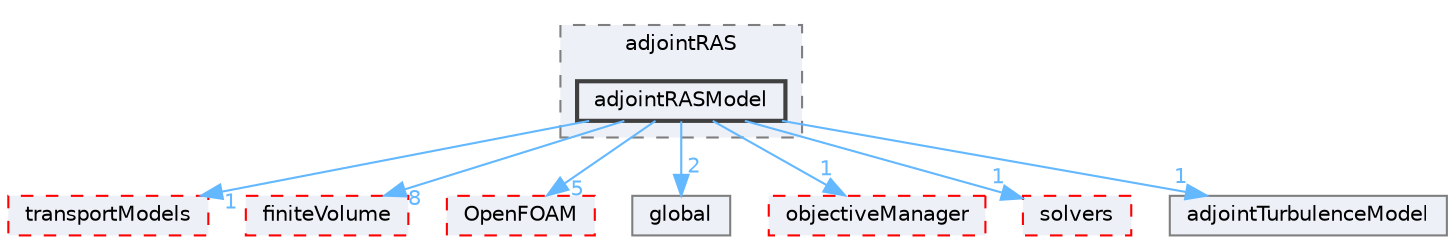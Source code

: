 digraph "src/optimisation/adjointOptimisation/adjoint/turbulenceModels/incompressibleAdjoint/adjointRAS/adjointRASModel"
{
 // LATEX_PDF_SIZE
  bgcolor="transparent";
  edge [fontname=Helvetica,fontsize=10,labelfontname=Helvetica,labelfontsize=10];
  node [fontname=Helvetica,fontsize=10,shape=box,height=0.2,width=0.4];
  compound=true
  subgraph clusterdir_9f61f8dfde461696885d32a8d257cf1d {
    graph [ bgcolor="#edf0f7", pencolor="grey50", label="adjointRAS", fontname=Helvetica,fontsize=10 style="filled,dashed", URL="dir_9f61f8dfde461696885d32a8d257cf1d.html",tooltip=""]
  dir_7250470eb2f41613612d935f8a369a5f [label="adjointRASModel", fillcolor="#edf0f7", color="grey25", style="filled,bold", URL="dir_7250470eb2f41613612d935f8a369a5f.html",tooltip=""];
  }
  dir_9415e59289a6feeb24164dafa70a594f [label="transportModels", fillcolor="#edf0f7", color="red", style="filled,dashed", URL="dir_9415e59289a6feeb24164dafa70a594f.html",tooltip=""];
  dir_9bd15774b555cf7259a6fa18f99fe99b [label="finiteVolume", fillcolor="#edf0f7", color="red", style="filled,dashed", URL="dir_9bd15774b555cf7259a6fa18f99fe99b.html",tooltip=""];
  dir_c5473ff19b20e6ec4dfe5c310b3778a8 [label="OpenFOAM", fillcolor="#edf0f7", color="red", style="filled,dashed", URL="dir_c5473ff19b20e6ec4dfe5c310b3778a8.html",tooltip=""];
  dir_dd56dc4c5f6c51768e20e60d3fce2a94 [label="global", fillcolor="#edf0f7", color="grey50", style="filled", URL="dir_dd56dc4c5f6c51768e20e60d3fce2a94.html",tooltip=""];
  dir_df4d411816fa2103c27e0f87f824bd4d [label="objectiveManager", fillcolor="#edf0f7", color="red", style="filled,dashed", URL="dir_df4d411816fa2103c27e0f87f824bd4d.html",tooltip=""];
  dir_f1ea2e00111d8324be054b4e32e6ee53 [label="solvers", fillcolor="#edf0f7", color="red", style="filled,dashed", URL="dir_f1ea2e00111d8324be054b4e32e6ee53.html",tooltip=""];
  dir_f90935866998cf45726cbb2a5b5eb956 [label="adjointTurbulenceModel", fillcolor="#edf0f7", color="grey50", style="filled", URL="dir_f90935866998cf45726cbb2a5b5eb956.html",tooltip=""];
  dir_7250470eb2f41613612d935f8a369a5f->dir_9415e59289a6feeb24164dafa70a594f [headlabel="1", labeldistance=1.5 headhref="dir_000058_004112.html" href="dir_000058_004112.html" color="steelblue1" fontcolor="steelblue1"];
  dir_7250470eb2f41613612d935f8a369a5f->dir_9bd15774b555cf7259a6fa18f99fe99b [headlabel="8", labeldistance=1.5 headhref="dir_000058_001387.html" href="dir_000058_001387.html" color="steelblue1" fontcolor="steelblue1"];
  dir_7250470eb2f41613612d935f8a369a5f->dir_c5473ff19b20e6ec4dfe5c310b3778a8 [headlabel="5", labeldistance=1.5 headhref="dir_000058_002695.html" href="dir_000058_002695.html" color="steelblue1" fontcolor="steelblue1"];
  dir_7250470eb2f41613612d935f8a369a5f->dir_dd56dc4c5f6c51768e20e60d3fce2a94 [headlabel="2", labeldistance=1.5 headhref="dir_000058_001646.html" href="dir_000058_001646.html" color="steelblue1" fontcolor="steelblue1"];
  dir_7250470eb2f41613612d935f8a369a5f->dir_df4d411816fa2103c27e0f87f824bd4d [headlabel="1", labeldistance=1.5 headhref="dir_000058_002662.html" href="dir_000058_002662.html" color="steelblue1" fontcolor="steelblue1"];
  dir_7250470eb2f41613612d935f8a369a5f->dir_f1ea2e00111d8324be054b4e32e6ee53 [headlabel="1", labeldistance=1.5 headhref="dir_000058_003659.html" href="dir_000058_003659.html" color="steelblue1" fontcolor="steelblue1"];
  dir_7250470eb2f41613612d935f8a369a5f->dir_f90935866998cf45726cbb2a5b5eb956 [headlabel="1", labeldistance=1.5 headhref="dir_000058_000068.html" href="dir_000058_000068.html" color="steelblue1" fontcolor="steelblue1"];
}
